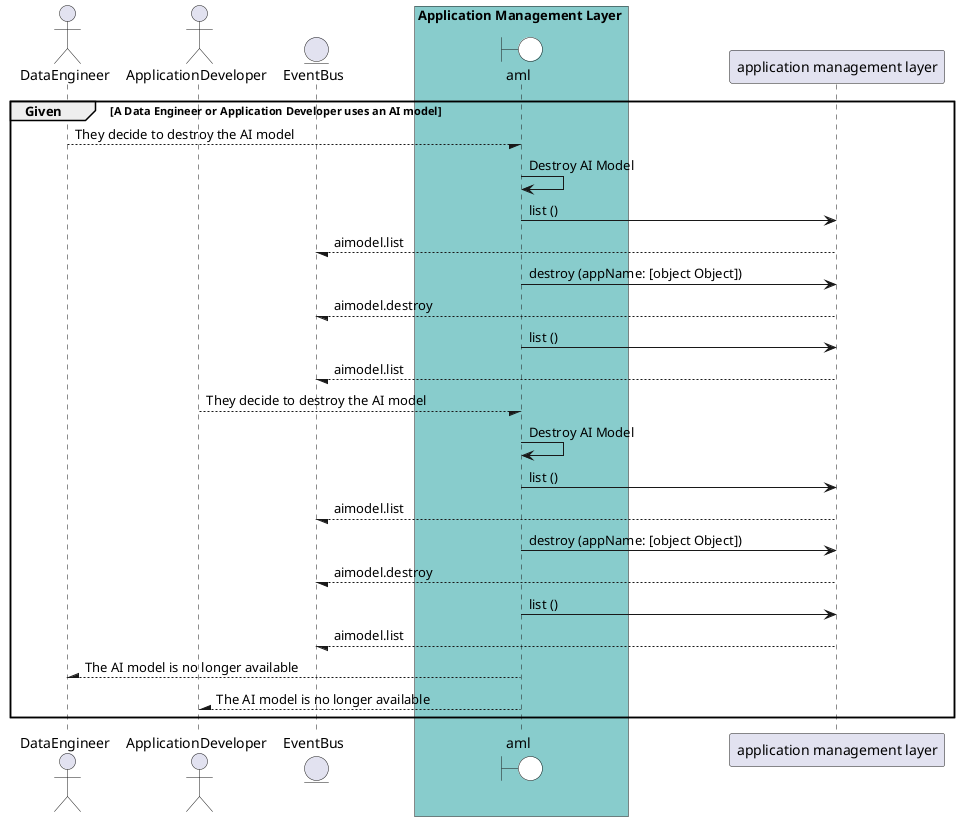 @startuml


actor "DataEngineer"

actor "ApplicationDeveloper"


entity EventBus

box Application Management Layer #88cccc
    boundary aml #white
end box


box Application Management Layer #88cccc
    end box

group Given [A Data Engineer or Application Developer uses an AI model]

"DataEngineer" --/ aml: They decide to destroy the AI model
"aml" -> aml: Destroy AI Model

    aml -> "application management layer": list ()

    "application management layer" --/ EventBus: aimodel.list

    aml -> "application management layer": destroy (appName: [object Object])

    "application management layer" --/ EventBus: aimodel.destroy

    aml -> "application management layer": list ()

    "application management layer" --/ EventBus: aimodel.list


"ApplicationDeveloper" --/ aml: They decide to destroy the AI model
"aml" -> aml: Destroy AI Model

    aml -> "application management layer": list ()

    "application management layer" --/ EventBus: aimodel.list

    aml -> "application management layer": destroy (appName: [object Object])

    "application management layer" --/ EventBus: aimodel.destroy

    aml -> "application management layer": list ()

    "application management layer" --/ EventBus: aimodel.list



"DataEngineer" /-- aml: The AI model is no longer available

"ApplicationDeveloper" /-- aml: The AI model is no longer available


end

@enduml
